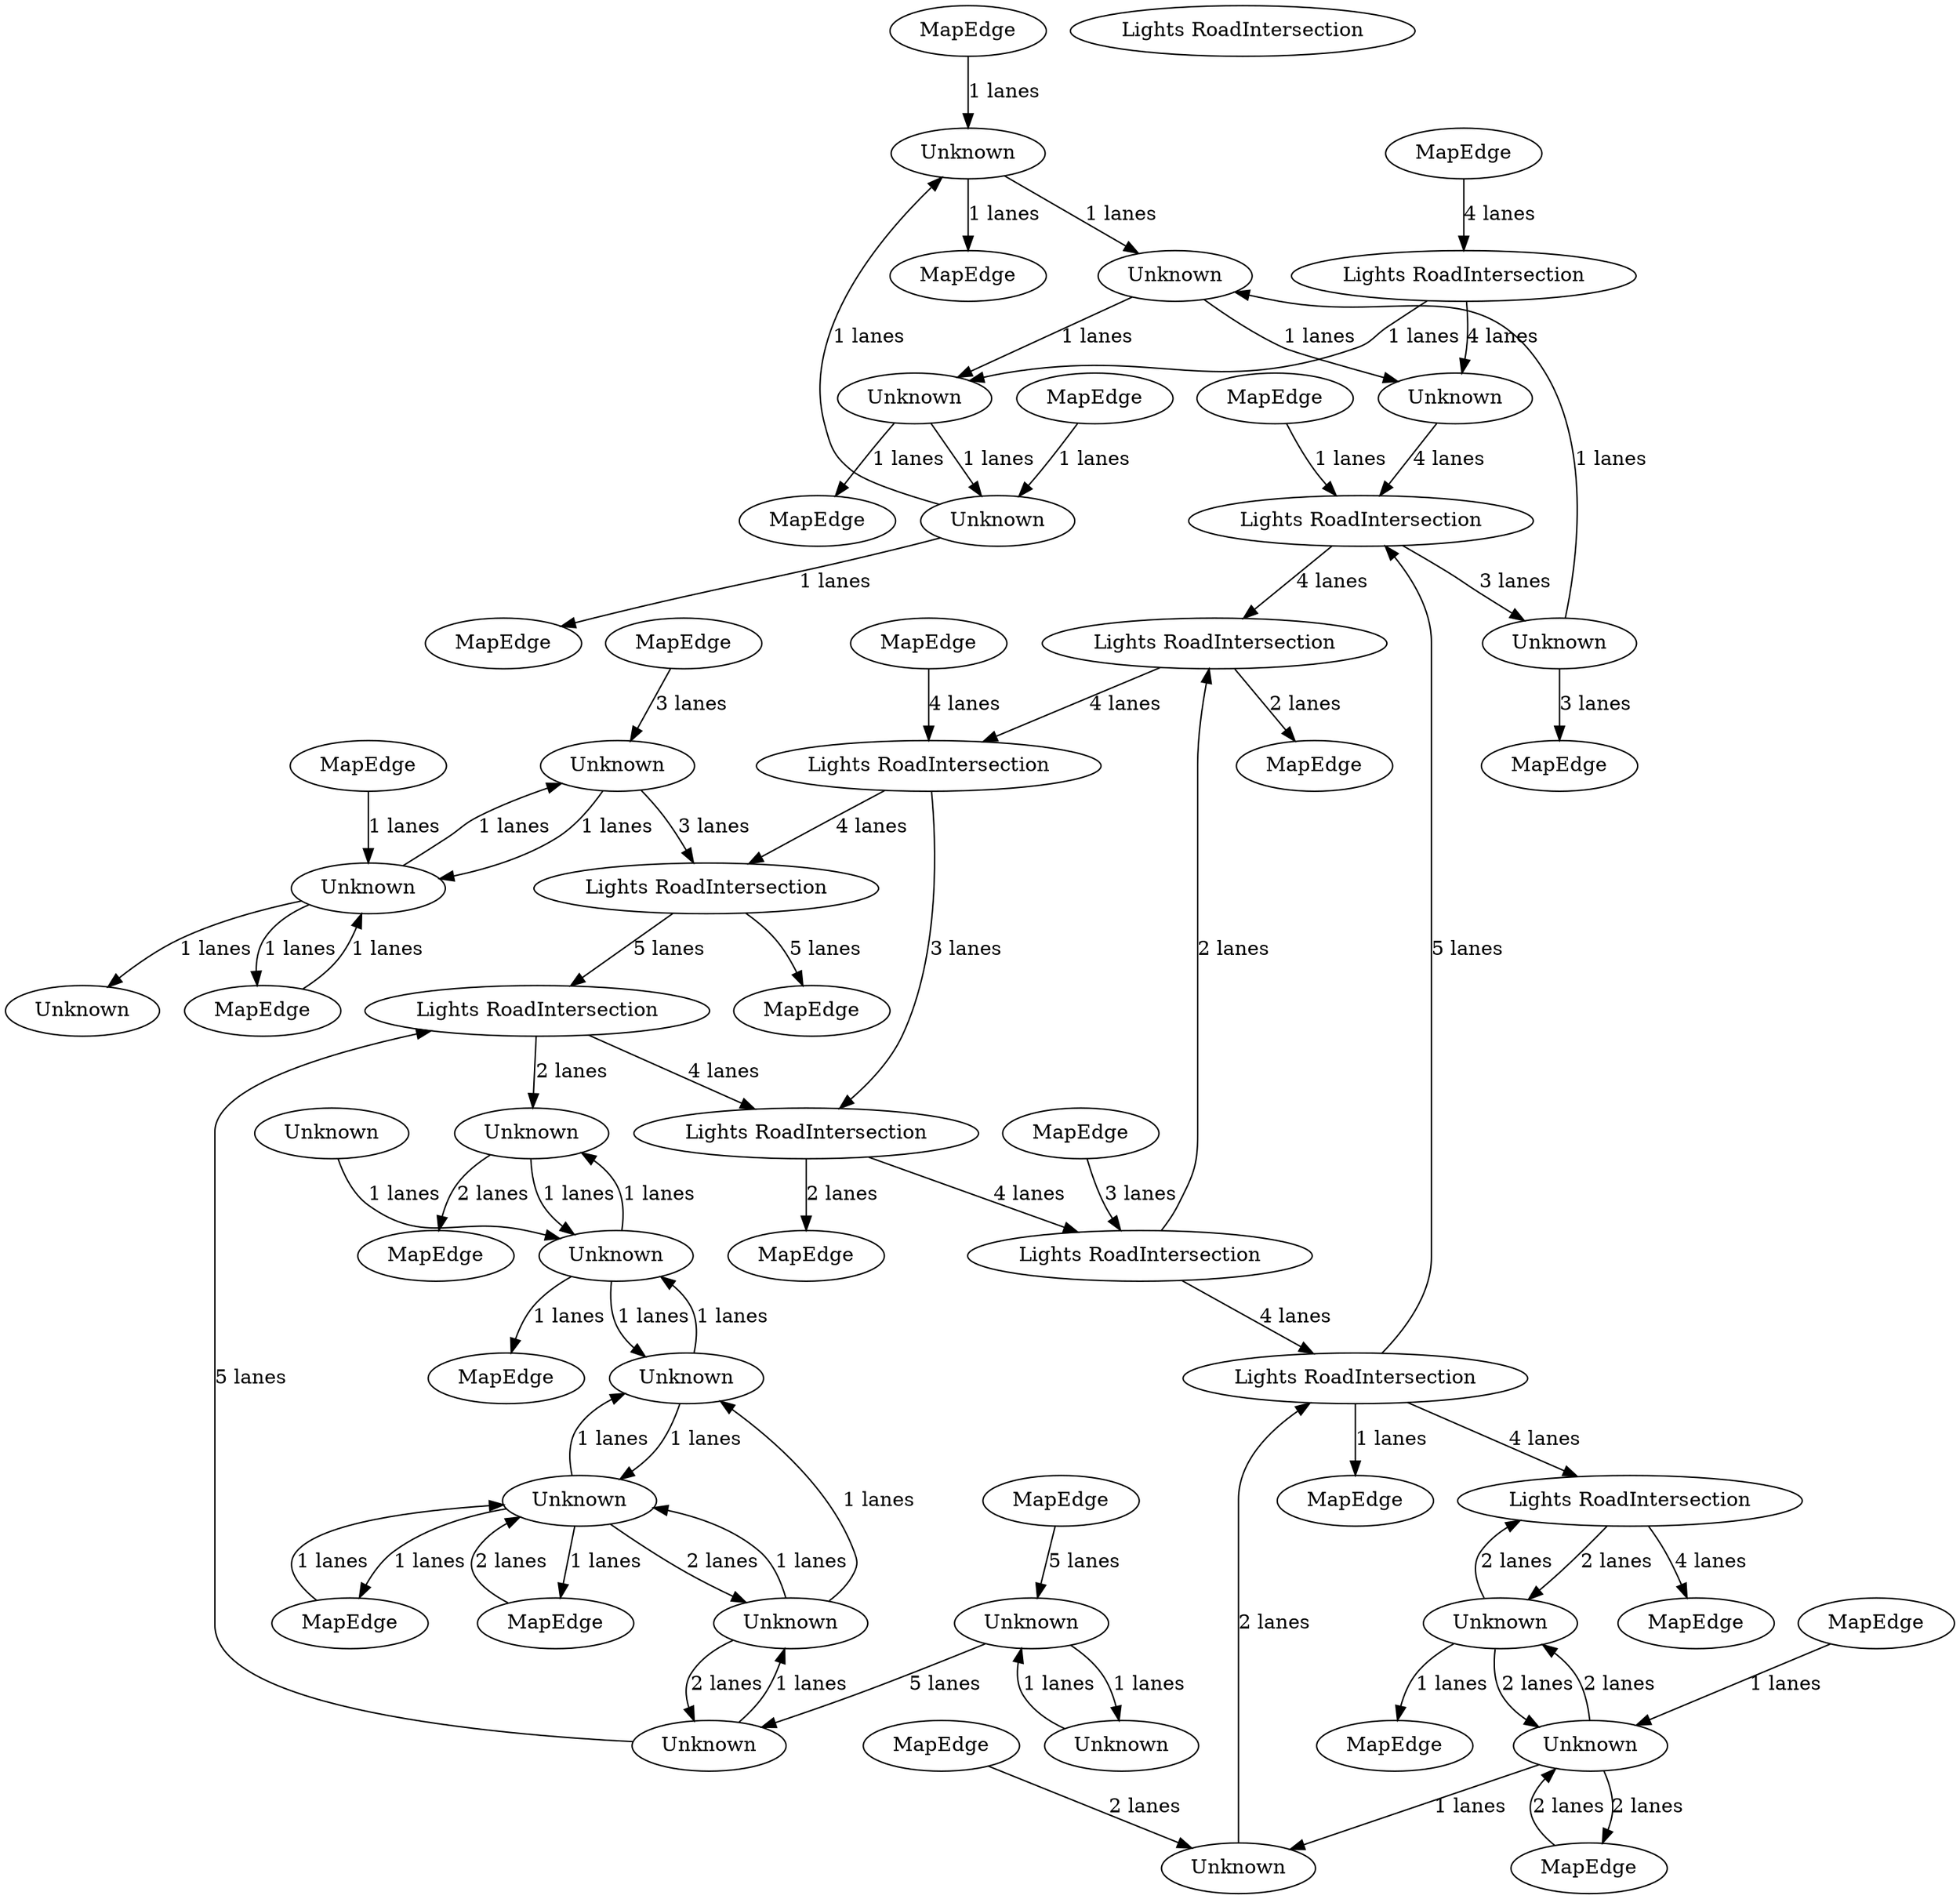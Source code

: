 digraph {
    0 [ label = "MapEdge" ]
    1 [ label = "Unknown" ]
    2 [ label = "Unknown" ]
    3 [ label = "MapEdge" ]
    4 [ label = "Unknown" ]
    5 [ label = "MapEdge" ]
    6 [ label = "MapEdge" ]
    7 [ label = "Lights RoadIntersection" ]
    8 [ label = "MapEdge" ]
    9 [ label = "Lights RoadIntersection" ]
    10 [ label = "Lights RoadIntersection" ]
    11 [ label = "Lights RoadIntersection" ]
    12 [ label = "Lights RoadIntersection" ]
    13 [ label = "MapEdge" ]
    14 [ label = "Lights RoadIntersection" ]
    15 [ label = "Lights RoadIntersection" ]
    16 [ label = "MapEdge" ]
    17 [ label = "Lights RoadIntersection" ]
    18 [ label = "Lights RoadIntersection" ]
    19 [ label = "MapEdge" ]
    20 [ label = "MapEdge" ]
    21 [ label = "MapEdge" ]
    22 [ label = "MapEdge" ]
    23 [ label = "Unknown" ]
    24 [ label = "MapEdge" ]
    25 [ label = "MapEdge" ]
    26 [ label = "Lights RoadIntersection" ]
    27 [ label = "Unknown" ]
    28 [ label = "Unknown" ]
    29 [ label = "MapEdge" ]
    30 [ label = "Unknown" ]
    31 [ label = "Unknown" ]
    32 [ label = "MapEdge" ]
    33 [ label = "Unknown" ]
    34 [ label = "MapEdge" ]
    35 [ label = "Lights RoadIntersection" ]
    36 [ label = "MapEdge" ]
    37 [ label = "MapEdge" ]
    38 [ label = "Unknown" ]
    39 [ label = "Unknown" ]
    40 [ label = "Unknown" ]
    41 [ label = "Unknown" ]
    42 [ label = "Unknown" ]
    43 [ label = "Unknown" ]
    44 [ label = "MapEdge" ]
    45 [ label = "MapEdge" ]
    46 [ label = "MapEdge" ]
    47 [ label = "Unknown" ]
    48 [ label = "Unknown" ]
    49 [ label = "Unknown" ]
    50 [ label = "MapEdge" ]
    51 [ label = "MapEdge" ]
    52 [ label = "Unknown" ]
    53 [ label = "Unknown" ]
    54 [ label = "Unknown" ]
    55 [ label = "MapEdge" ]
    56 [ label = "MapEdge" ]
    57 [ label = "MapEdge" ]
    58 [ label = "MapEdge" ]
    18 -> 19 [ label = "2 lanes" ]
    2 -> 1 [ label = "1 lanes" ]
    3 -> 2 [ label = "1 lanes" ]
    4 -> 5 [ label = "1 lanes" ]
    2 -> 6 [ label = "2 lanes" ]
    6 -> 2 [ label = "2 lanes" ]
    4 -> 2 [ label = "2 lanes" ]
    2 -> 4 [ label = "2 lanes" ]
    7 -> 4 [ label = "2 lanes" ]
    4 -> 7 [ label = "2 lanes" ]
    23 -> 47 [ label = "1 lanes" ]
    47 -> 23 [ label = "1 lanes" ]
    47 -> 22 [ label = "1 lanes" ]
    22 -> 47 [ label = "1 lanes" ]
    26 -> 27 [ label = "1 lanes" ]
    27 -> 28 [ label = "1 lanes" ]
    28 -> 29 [ label = "1 lanes" ]
    31 -> 30 [ label = "1 lanes" ]
    32 -> 43 [ label = "1 lanes" ]
    43 -> 31 [ label = "1 lanes" ]
    27 -> 24 [ label = "1 lanes" ]
    31 -> 27 [ label = "1 lanes" ]
    33 -> 31 [ label = "1 lanes" ]
    38 -> 42 [ label = "2 lanes" ]
    42 -> 38 [ label = "1 lanes" ]
    41 -> 38 [ label = "2 lanes" ]
    38 -> 41 [ label = "1 lanes" ]
    44 -> 41 [ label = "2 lanes" ]
    41 -> 44 [ label = "1 lanes" ]
    39 -> 41 [ label = "1 lanes" ]
    41 -> 39 [ label = "1 lanes" ]
    40 -> 48 [ label = "1 lanes" ]
    48 -> 40 [ label = "1 lanes" ]
    48 -> 39 [ label = "1 lanes" ]
    39 -> 48 [ label = "1 lanes" ]
    38 -> 39 [ label = "1 lanes" ]
    1 -> 15 [ label = "2 lanes" ]
    16 -> 1 [ label = "2 lanes" ]
    7 -> 20 [ label = "4 lanes" ]
    15 -> 7 [ label = "4 lanes" ]
    17 -> 18 [ label = "3 lanes" ]
    17 -> 11 [ label = "4 lanes" ]
    41 -> 36 [ label = "1 lanes" ]
    36 -> 41 [ label = "1 lanes" ]
    12 -> 40 [ label = "2 lanes" ]
    40 -> 13 [ label = "2 lanes" ]
    11 -> 12 [ label = "5 lanes" ]
    11 -> 56 [ label = "5 lanes" ]
    18 -> 9 [ label = "4 lanes" ]
    25 -> 28 [ label = "1 lanes" ]
    28 -> 43 [ label = "1 lanes" ]
    43 -> 0 [ label = "1 lanes" ]
    50 -> 47 [ label = "1 lanes" ]
    47 -> 49 [ label = "1 lanes" ]
    15 -> 14 [ label = "5 lanes" ]
    9 -> 10 [ label = "2 lanes" ]
    37 -> 54 [ label = "5 lanes" ]
    42 -> 12 [ label = "5 lanes" ]
    54 -> 42 [ label = "5 lanes" ]
    14 -> 33 [ label = "3 lanes" ]
    33 -> 34 [ label = "3 lanes" ]
    14 -> 10 [ label = "4 lanes" ]
    12 -> 18 [ label = "4 lanes" ]
    10 -> 45 [ label = "2 lanes" ]
    10 -> 17 [ label = "4 lanes" ]
    9 -> 15 [ label = "4 lanes" ]
    26 -> 30 [ label = "4 lanes" ]
    30 -> 14 [ label = "4 lanes" ]
    51 -> 26 [ label = "4 lanes" ]
    21 -> 23 [ label = "3 lanes" ]
    23 -> 11 [ label = "3 lanes" ]
    46 -> 17 [ label = "4 lanes" ]
    8 -> 9 [ label = "3 lanes" ]
    54 -> 53 [ label = "1 lanes" ]
    53 -> 54 [ label = "1 lanes" ]
    52 -> 48 [ label = "1 lanes" ]
    48 -> 55 [ label = "1 lanes" ]
    57 -> 14 [ label = "1 lanes" ]
    15 -> 58 [ label = "1 lanes" ]
}
